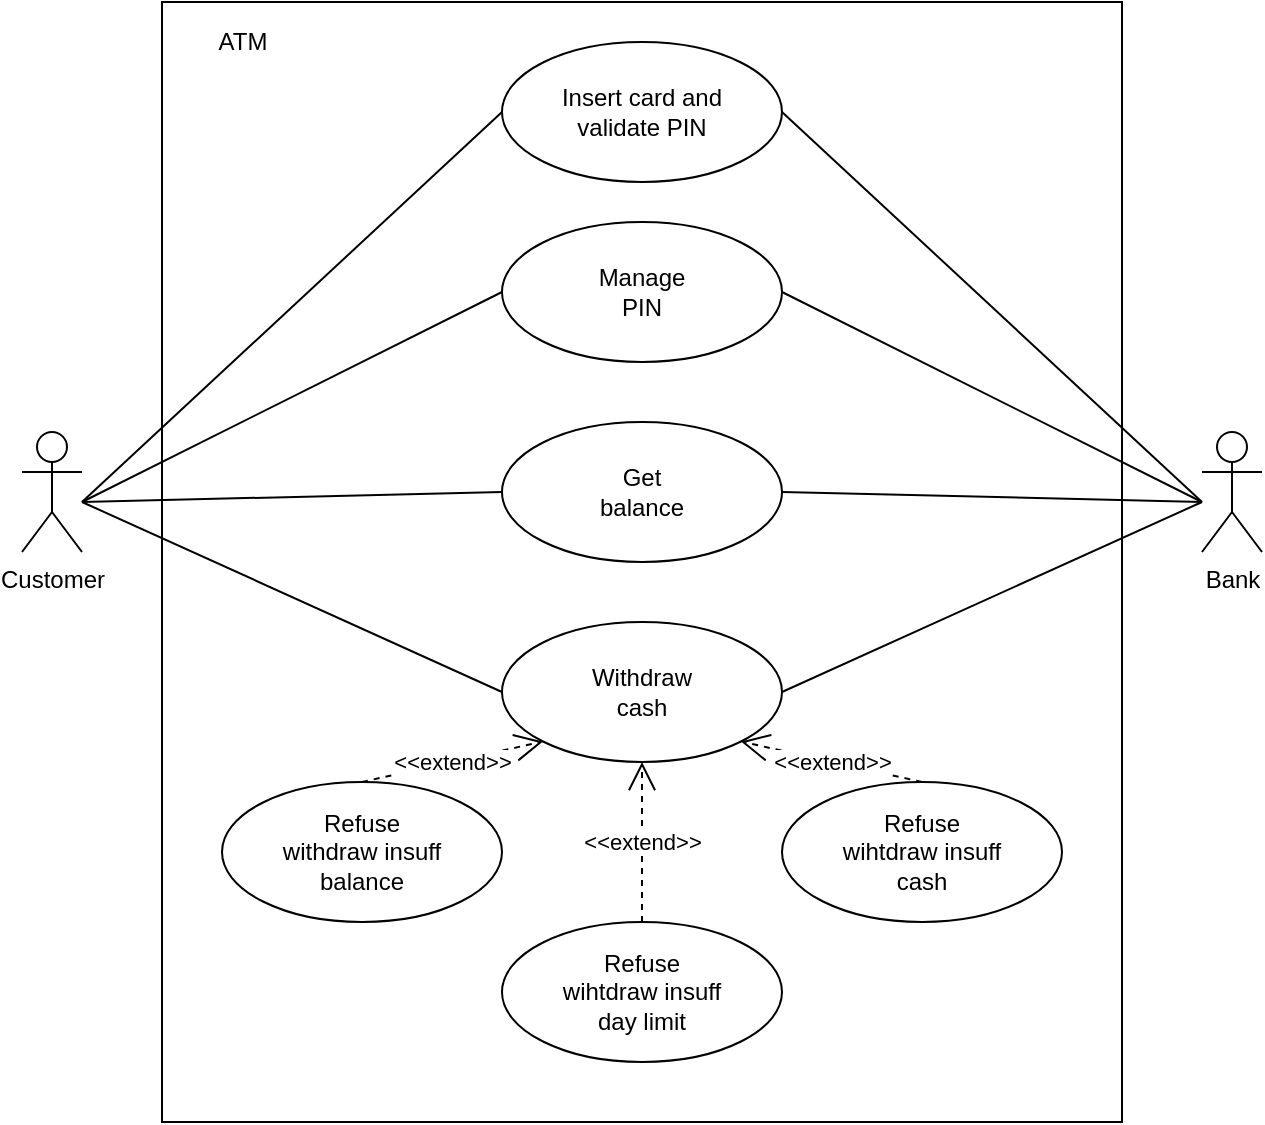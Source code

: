 <mxfile version="13.0.3" type="device"><diagram id="dwB4RxK4NPQq8-WNpWPl" name="Страница 1"><mxGraphModel dx="1108" dy="575" grid="1" gridSize="10" guides="1" tooltips="1" connect="1" arrows="1" fold="1" page="1" pageScale="1" pageWidth="827" pageHeight="1169" math="0" shadow="0"><root><mxCell id="0"/><mxCell id="1" parent="0"/><mxCell id="nqaC1QYm6YKNQS2prKlY-24" value="" style="rounded=0;whiteSpace=wrap;html=1;" vertex="1" parent="1"><mxGeometry x="120" y="160" width="480" height="560" as="geometry"/></mxCell><mxCell id="nqaC1QYm6YKNQS2prKlY-1" value="Customer" style="shape=umlActor;verticalLabelPosition=bottom;labelBackgroundColor=#ffffff;verticalAlign=top;html=1;outlineConnect=0;" vertex="1" parent="1"><mxGeometry x="50" y="375" width="30" height="60" as="geometry"/></mxCell><mxCell id="nqaC1QYm6YKNQS2prKlY-3" value="Bank" style="shape=umlActor;verticalLabelPosition=bottom;labelBackgroundColor=#ffffff;verticalAlign=top;html=1;" vertex="1" parent="1"><mxGeometry x="640" y="375" width="30" height="60" as="geometry"/></mxCell><mxCell id="nqaC1QYm6YKNQS2prKlY-9" value="Insert card and&lt;br&gt;validate PIN" style="ellipse;whiteSpace=wrap;html=1;" vertex="1" parent="1"><mxGeometry x="290" y="180" width="140" height="70" as="geometry"/></mxCell><mxCell id="nqaC1QYm6YKNQS2prKlY-10" value="Manage&lt;br&gt;PIN" style="ellipse;whiteSpace=wrap;html=1;" vertex="1" parent="1"><mxGeometry x="290" y="270" width="140" height="70" as="geometry"/></mxCell><mxCell id="nqaC1QYm6YKNQS2prKlY-11" value="Get&lt;br&gt;balance" style="ellipse;whiteSpace=wrap;html=1;" vertex="1" parent="1"><mxGeometry x="290" y="370" width="140" height="70" as="geometry"/></mxCell><mxCell id="nqaC1QYm6YKNQS2prKlY-12" value="Withdraw&lt;br&gt;cash" style="ellipse;whiteSpace=wrap;html=1;" vertex="1" parent="1"><mxGeometry x="290" y="470" width="140" height="70" as="geometry"/></mxCell><mxCell id="nqaC1QYm6YKNQS2prKlY-13" value="Refuse&lt;br&gt;wihtdraw insuff&lt;br&gt;day limit" style="ellipse;whiteSpace=wrap;html=1;" vertex="1" parent="1"><mxGeometry x="290" y="620" width="140" height="70" as="geometry"/></mxCell><mxCell id="nqaC1QYm6YKNQS2prKlY-14" value="Refuse&lt;br&gt;withdraw insuff&lt;br&gt;balance" style="ellipse;whiteSpace=wrap;html=1;" vertex="1" parent="1"><mxGeometry x="150" y="550" width="140" height="70" as="geometry"/></mxCell><mxCell id="nqaC1QYm6YKNQS2prKlY-15" value="Refuse&lt;br&gt;wihtdraw insuff&lt;br&gt;cash" style="ellipse;whiteSpace=wrap;html=1;" vertex="1" parent="1"><mxGeometry x="430" y="550" width="140" height="70" as="geometry"/></mxCell><mxCell id="nqaC1QYm6YKNQS2prKlY-16" value="&amp;lt;&amp;lt;extend&amp;gt;&amp;gt;" style="endArrow=open;endSize=12;dashed=1;html=1;exitX=0.5;exitY=0;exitDx=0;exitDy=0;entryX=0;entryY=1;entryDx=0;entryDy=0;" edge="1" parent="1" source="nqaC1QYm6YKNQS2prKlY-14" target="nqaC1QYm6YKNQS2prKlY-12"><mxGeometry width="160" relative="1" as="geometry"><mxPoint x="250" y="440" as="sourcePoint"/><mxPoint x="410" y="440" as="targetPoint"/></mxGeometry></mxCell><mxCell id="nqaC1QYm6YKNQS2prKlY-17" value="&amp;lt;&amp;lt;extend&amp;gt;&amp;gt;" style="endArrow=open;endSize=12;dashed=1;html=1;exitX=0.5;exitY=0;exitDx=0;exitDy=0;entryX=0.5;entryY=1;entryDx=0;entryDy=0;" edge="1" parent="1" source="nqaC1QYm6YKNQS2prKlY-13" target="nqaC1QYm6YKNQS2prKlY-12"><mxGeometry width="160" relative="1" as="geometry"><mxPoint x="250" y="440" as="sourcePoint"/><mxPoint x="410" y="440" as="targetPoint"/></mxGeometry></mxCell><mxCell id="nqaC1QYm6YKNQS2prKlY-18" value="&amp;lt;&amp;lt;extend&amp;gt;&amp;gt;" style="endArrow=open;endSize=12;dashed=1;html=1;exitX=0.5;exitY=0;exitDx=0;exitDy=0;entryX=1;entryY=1;entryDx=0;entryDy=0;" edge="1" parent="1" source="nqaC1QYm6YKNQS2prKlY-15" target="nqaC1QYm6YKNQS2prKlY-12"><mxGeometry width="160" relative="1" as="geometry"><mxPoint x="250" y="440" as="sourcePoint"/><mxPoint x="410" y="440" as="targetPoint"/></mxGeometry></mxCell><mxCell id="nqaC1QYm6YKNQS2prKlY-25" value="ATM" style="text;html=1;align=center;verticalAlign=middle;resizable=0;points=[];autosize=1;" vertex="1" parent="1"><mxGeometry x="140" y="170" width="40" height="20" as="geometry"/></mxCell><mxCell id="nqaC1QYm6YKNQS2prKlY-27" value="" style="endArrow=none;html=1;entryX=0;entryY=0.5;entryDx=0;entryDy=0;" edge="1" parent="1" target="nqaC1QYm6YKNQS2prKlY-9"><mxGeometry width="50" height="50" relative="1" as="geometry"><mxPoint x="80" y="410" as="sourcePoint"/><mxPoint x="310" y="420" as="targetPoint"/></mxGeometry></mxCell><mxCell id="nqaC1QYm6YKNQS2prKlY-28" value="" style="endArrow=none;html=1;exitX=1;exitY=0.5;exitDx=0;exitDy=0;" edge="1" parent="1" source="nqaC1QYm6YKNQS2prKlY-9"><mxGeometry width="50" height="50" relative="1" as="geometry"><mxPoint x="650" y="250" as="sourcePoint"/><mxPoint x="640" y="410" as="targetPoint"/></mxGeometry></mxCell><mxCell id="nqaC1QYm6YKNQS2prKlY-29" value="" style="endArrow=none;html=1;entryX=0;entryY=0.5;entryDx=0;entryDy=0;" edge="1" parent="1" target="nqaC1QYm6YKNQS2prKlY-10"><mxGeometry width="50" height="50" relative="1" as="geometry"><mxPoint x="80" y="410" as="sourcePoint"/><mxPoint x="310" y="420" as="targetPoint"/></mxGeometry></mxCell><mxCell id="nqaC1QYm6YKNQS2prKlY-30" value="" style="endArrow=none;html=1;exitX=1;exitY=0.5;exitDx=0;exitDy=0;" edge="1" parent="1" source="nqaC1QYm6YKNQS2prKlY-10"><mxGeometry width="50" height="50" relative="1" as="geometry"><mxPoint x="260" y="470" as="sourcePoint"/><mxPoint x="640" y="410" as="targetPoint"/></mxGeometry></mxCell><mxCell id="nqaC1QYm6YKNQS2prKlY-31" value="" style="endArrow=none;html=1;entryX=0;entryY=0.5;entryDx=0;entryDy=0;" edge="1" parent="1" target="nqaC1QYm6YKNQS2prKlY-11"><mxGeometry width="50" height="50" relative="1" as="geometry"><mxPoint x="80" y="410" as="sourcePoint"/><mxPoint x="310" y="420" as="targetPoint"/></mxGeometry></mxCell><mxCell id="nqaC1QYm6YKNQS2prKlY-32" value="" style="endArrow=none;html=1;entryX=1;entryY=0.5;entryDx=0;entryDy=0;" edge="1" parent="1" target="nqaC1QYm6YKNQS2prKlY-11"><mxGeometry width="50" height="50" relative="1" as="geometry"><mxPoint x="640" y="410" as="sourcePoint"/><mxPoint x="310" y="420" as="targetPoint"/></mxGeometry></mxCell><mxCell id="nqaC1QYm6YKNQS2prKlY-33" value="" style="endArrow=none;html=1;entryX=0;entryY=0.5;entryDx=0;entryDy=0;" edge="1" parent="1" target="nqaC1QYm6YKNQS2prKlY-12"><mxGeometry width="50" height="50" relative="1" as="geometry"><mxPoint x="80" y="410" as="sourcePoint"/><mxPoint x="310" y="420" as="targetPoint"/></mxGeometry></mxCell><mxCell id="nqaC1QYm6YKNQS2prKlY-34" value="" style="endArrow=none;html=1;exitX=1;exitY=0.5;exitDx=0;exitDy=0;" edge="1" parent="1" source="nqaC1QYm6YKNQS2prKlY-12"><mxGeometry width="50" height="50" relative="1" as="geometry"><mxPoint x="260" y="470" as="sourcePoint"/><mxPoint x="640" y="410" as="targetPoint"/></mxGeometry></mxCell></root></mxGraphModel></diagram></mxfile>